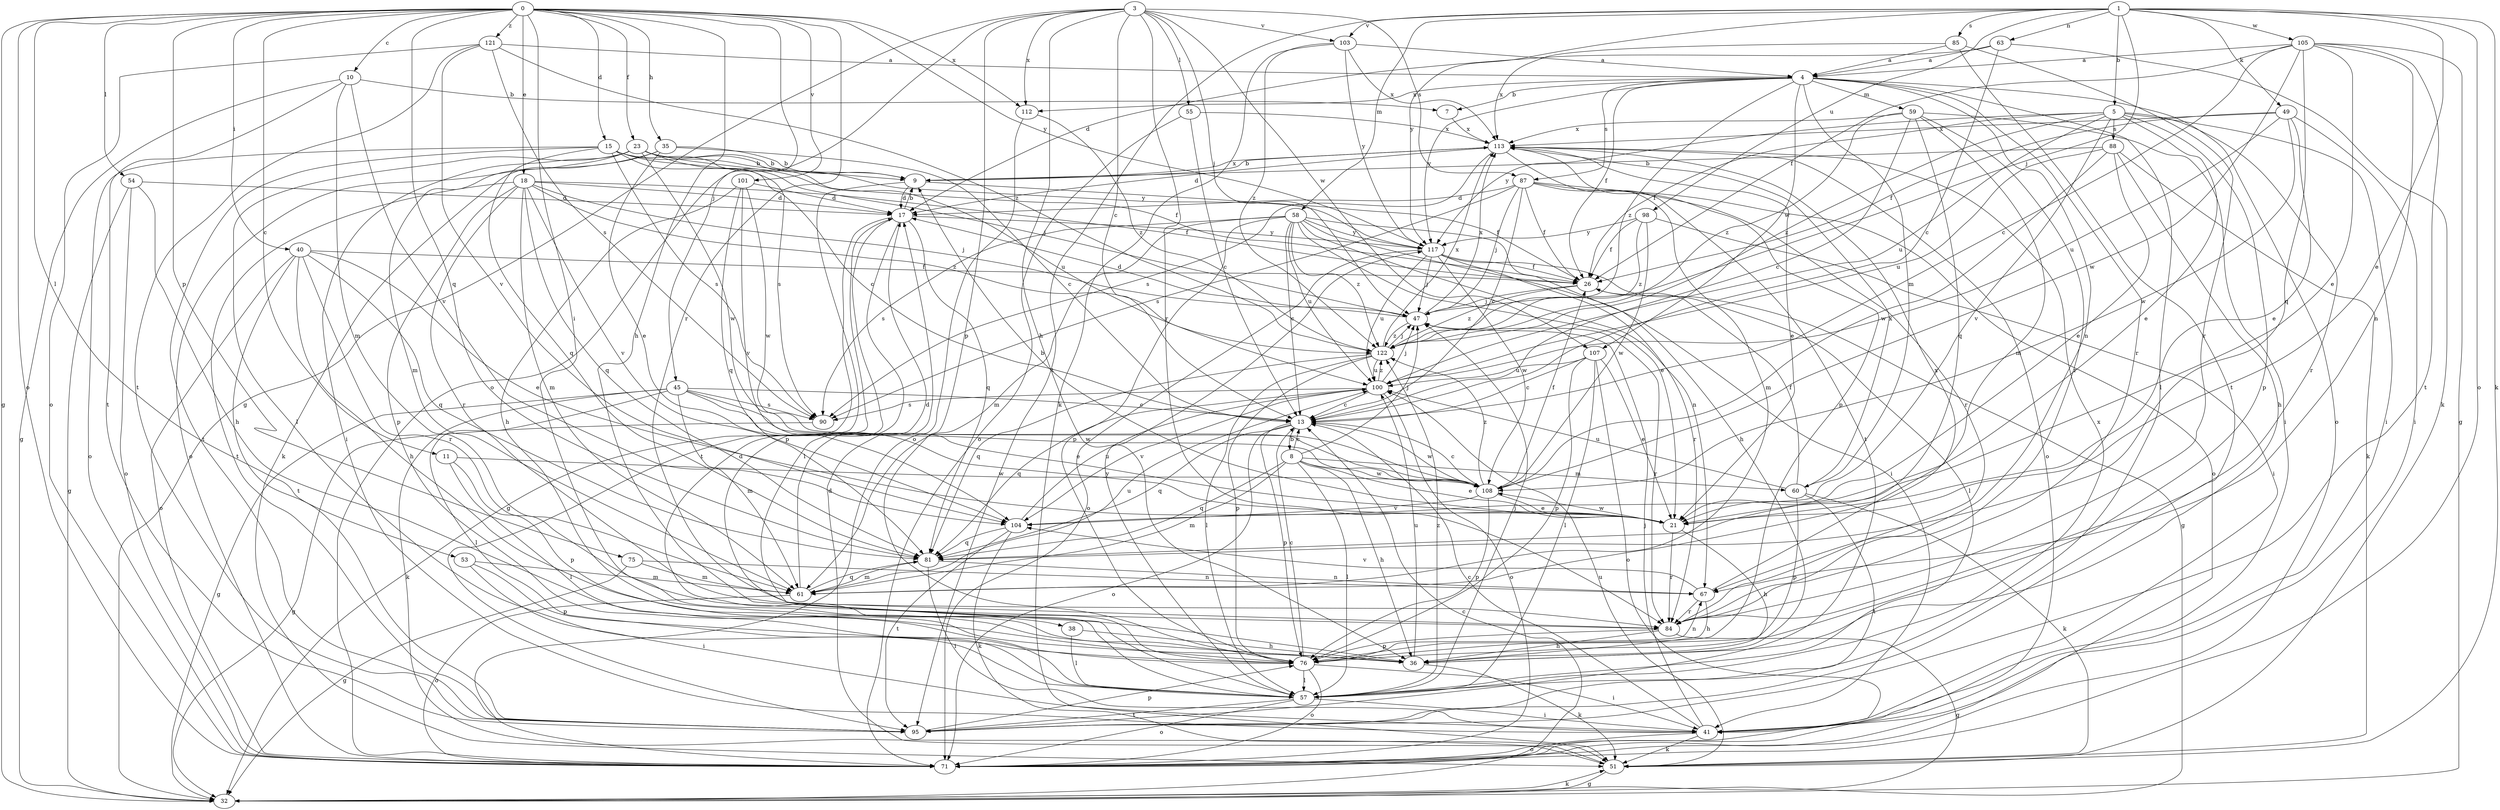 strict digraph  {
0;
1;
3;
4;
5;
7;
8;
9;
10;
11;
13;
15;
17;
18;
21;
23;
26;
32;
35;
36;
38;
40;
41;
45;
47;
49;
51;
53;
54;
55;
57;
58;
59;
60;
61;
63;
67;
71;
75;
76;
81;
84;
85;
87;
88;
90;
95;
98;
100;
101;
103;
104;
105;
107;
108;
112;
113;
117;
121;
122;
0 -> 10  [label=c];
0 -> 11  [label=c];
0 -> 15  [label=d];
0 -> 18  [label=e];
0 -> 23  [label=f];
0 -> 32  [label=g];
0 -> 35  [label=h];
0 -> 36  [label=h];
0 -> 38  [label=i];
0 -> 40  [label=i];
0 -> 45  [label=j];
0 -> 53  [label=l];
0 -> 54  [label=l];
0 -> 71  [label=o];
0 -> 75  [label=p];
0 -> 81  [label=q];
0 -> 84  [label=r];
0 -> 101  [label=v];
0 -> 112  [label=x];
0 -> 117  [label=y];
0 -> 121  [label=z];
1 -> 5  [label=b];
1 -> 21  [label=e];
1 -> 47  [label=j];
1 -> 49  [label=k];
1 -> 51  [label=k];
1 -> 58  [label=m];
1 -> 63  [label=n];
1 -> 71  [label=o];
1 -> 85  [label=s];
1 -> 95  [label=t];
1 -> 98  [label=u];
1 -> 103  [label=v];
1 -> 105  [label=w];
1 -> 117  [label=y];
3 -> 13  [label=c];
3 -> 32  [label=g];
3 -> 36  [label=h];
3 -> 47  [label=j];
3 -> 55  [label=l];
3 -> 71  [label=o];
3 -> 76  [label=p];
3 -> 84  [label=r];
3 -> 87  [label=s];
3 -> 103  [label=v];
3 -> 107  [label=w];
3 -> 112  [label=x];
4 -> 7  [label=b];
4 -> 26  [label=f];
4 -> 57  [label=l];
4 -> 59  [label=m];
4 -> 60  [label=m];
4 -> 67  [label=n];
4 -> 71  [label=o];
4 -> 84  [label=r];
4 -> 87  [label=s];
4 -> 107  [label=w];
4 -> 112  [label=x];
4 -> 117  [label=y];
4 -> 122  [label=z];
5 -> 21  [label=e];
5 -> 26  [label=f];
5 -> 41  [label=i];
5 -> 76  [label=p];
5 -> 84  [label=r];
5 -> 88  [label=s];
5 -> 100  [label=u];
5 -> 104  [label=v];
5 -> 117  [label=y];
5 -> 122  [label=z];
7 -> 113  [label=x];
8 -> 13  [label=c];
8 -> 21  [label=e];
8 -> 36  [label=h];
8 -> 47  [label=j];
8 -> 57  [label=l];
8 -> 60  [label=m];
8 -> 61  [label=m];
8 -> 81  [label=q];
8 -> 108  [label=w];
9 -> 17  [label=d];
9 -> 26  [label=f];
9 -> 95  [label=t];
9 -> 113  [label=x];
10 -> 7  [label=b];
10 -> 32  [label=g];
10 -> 61  [label=m];
10 -> 95  [label=t];
10 -> 104  [label=v];
11 -> 57  [label=l];
11 -> 76  [label=p];
11 -> 108  [label=w];
13 -> 8  [label=b];
13 -> 71  [label=o];
13 -> 76  [label=p];
13 -> 81  [label=q];
13 -> 108  [label=w];
15 -> 9  [label=b];
15 -> 13  [label=c];
15 -> 26  [label=f];
15 -> 47  [label=j];
15 -> 71  [label=o];
15 -> 81  [label=q];
15 -> 90  [label=s];
15 -> 95  [label=t];
17 -> 9  [label=b];
17 -> 32  [label=g];
17 -> 57  [label=l];
17 -> 76  [label=p];
17 -> 81  [label=q];
17 -> 117  [label=y];
18 -> 17  [label=d];
18 -> 26  [label=f];
18 -> 47  [label=j];
18 -> 61  [label=m];
18 -> 76  [label=p];
18 -> 81  [label=q];
18 -> 84  [label=r];
18 -> 95  [label=t];
18 -> 104  [label=v];
18 -> 122  [label=z];
21 -> 9  [label=b];
21 -> 36  [label=h];
21 -> 84  [label=r];
21 -> 108  [label=w];
23 -> 9  [label=b];
23 -> 41  [label=i];
23 -> 57  [label=l];
23 -> 61  [label=m];
23 -> 90  [label=s];
23 -> 100  [label=u];
23 -> 108  [label=w];
23 -> 117  [label=y];
26 -> 47  [label=j];
26 -> 57  [label=l];
26 -> 122  [label=z];
32 -> 13  [label=c];
32 -> 51  [label=k];
35 -> 9  [label=b];
35 -> 13  [label=c];
35 -> 21  [label=e];
35 -> 51  [label=k];
35 -> 71  [label=o];
36 -> 51  [label=k];
36 -> 100  [label=u];
38 -> 36  [label=h];
38 -> 57  [label=l];
40 -> 21  [label=e];
40 -> 26  [label=f];
40 -> 36  [label=h];
40 -> 71  [label=o];
40 -> 81  [label=q];
40 -> 84  [label=r];
40 -> 95  [label=t];
41 -> 13  [label=c];
41 -> 47  [label=j];
41 -> 51  [label=k];
41 -> 71  [label=o];
45 -> 13  [label=c];
45 -> 21  [label=e];
45 -> 32  [label=g];
45 -> 51  [label=k];
45 -> 57  [label=l];
45 -> 61  [label=m];
45 -> 90  [label=s];
45 -> 108  [label=w];
47 -> 17  [label=d];
47 -> 84  [label=r];
47 -> 113  [label=x];
47 -> 122  [label=z];
49 -> 21  [label=e];
49 -> 26  [label=f];
49 -> 41  [label=i];
49 -> 100  [label=u];
49 -> 108  [label=w];
49 -> 113  [label=x];
51 -> 17  [label=d];
51 -> 32  [label=g];
51 -> 100  [label=u];
53 -> 41  [label=i];
53 -> 61  [label=m];
53 -> 76  [label=p];
54 -> 17  [label=d];
54 -> 32  [label=g];
54 -> 36  [label=h];
54 -> 71  [label=o];
55 -> 13  [label=c];
55 -> 71  [label=o];
55 -> 113  [label=x];
57 -> 17  [label=d];
57 -> 41  [label=i];
57 -> 47  [label=j];
57 -> 71  [label=o];
57 -> 95  [label=t];
57 -> 113  [label=x];
57 -> 117  [label=y];
57 -> 122  [label=z];
58 -> 13  [label=c];
58 -> 21  [label=e];
58 -> 36  [label=h];
58 -> 41  [label=i];
58 -> 61  [label=m];
58 -> 67  [label=n];
58 -> 76  [label=p];
58 -> 90  [label=s];
58 -> 100  [label=u];
58 -> 117  [label=y];
58 -> 122  [label=z];
59 -> 13  [label=c];
59 -> 41  [label=i];
59 -> 61  [label=m];
59 -> 81  [label=q];
59 -> 84  [label=r];
59 -> 113  [label=x];
59 -> 122  [label=z];
60 -> 26  [label=f];
60 -> 51  [label=k];
60 -> 76  [label=p];
60 -> 95  [label=t];
60 -> 100  [label=u];
60 -> 113  [label=x];
61 -> 17  [label=d];
61 -> 71  [label=o];
61 -> 81  [label=q];
61 -> 100  [label=u];
63 -> 4  [label=a];
63 -> 13  [label=c];
63 -> 17  [label=d];
63 -> 51  [label=k];
67 -> 36  [label=h];
67 -> 84  [label=r];
67 -> 104  [label=v];
67 -> 113  [label=x];
75 -> 32  [label=g];
75 -> 61  [label=m];
75 -> 67  [label=n];
76 -> 13  [label=c];
76 -> 41  [label=i];
76 -> 57  [label=l];
76 -> 67  [label=n];
76 -> 71  [label=o];
81 -> 41  [label=i];
81 -> 61  [label=m];
81 -> 67  [label=n];
84 -> 32  [label=g];
84 -> 36  [label=h];
84 -> 76  [label=p];
85 -> 4  [label=a];
85 -> 84  [label=r];
85 -> 95  [label=t];
85 -> 113  [label=x];
87 -> 13  [label=c];
87 -> 17  [label=d];
87 -> 26  [label=f];
87 -> 47  [label=j];
87 -> 61  [label=m];
87 -> 71  [label=o];
87 -> 84  [label=r];
87 -> 90  [label=s];
88 -> 9  [label=b];
88 -> 21  [label=e];
88 -> 36  [label=h];
88 -> 51  [label=k];
88 -> 100  [label=u];
88 -> 108  [label=w];
90 -> 32  [label=g];
95 -> 76  [label=p];
98 -> 26  [label=f];
98 -> 41  [label=i];
98 -> 108  [label=w];
98 -> 117  [label=y];
98 -> 122  [label=z];
100 -> 13  [label=c];
100 -> 47  [label=j];
100 -> 71  [label=o];
100 -> 81  [label=q];
100 -> 90  [label=s];
100 -> 104  [label=v];
100 -> 122  [label=z];
101 -> 17  [label=d];
101 -> 36  [label=h];
101 -> 81  [label=q];
101 -> 104  [label=v];
101 -> 108  [label=w];
103 -> 4  [label=a];
103 -> 51  [label=k];
103 -> 113  [label=x];
103 -> 117  [label=y];
103 -> 122  [label=z];
104 -> 51  [label=k];
104 -> 81  [label=q];
104 -> 95  [label=t];
104 -> 100  [label=u];
105 -> 4  [label=a];
105 -> 13  [label=c];
105 -> 21  [label=e];
105 -> 26  [label=f];
105 -> 32  [label=g];
105 -> 67  [label=n];
105 -> 81  [label=q];
105 -> 95  [label=t];
105 -> 108  [label=w];
107 -> 13  [label=c];
107 -> 21  [label=e];
107 -> 57  [label=l];
107 -> 71  [label=o];
107 -> 76  [label=p];
107 -> 100  [label=u];
108 -> 13  [label=c];
108 -> 21  [label=e];
108 -> 26  [label=f];
108 -> 76  [label=p];
108 -> 104  [label=v];
108 -> 122  [label=z];
112 -> 71  [label=o];
112 -> 122  [label=z];
113 -> 9  [label=b];
113 -> 17  [label=d];
113 -> 21  [label=e];
113 -> 71  [label=o];
113 -> 76  [label=p];
113 -> 90  [label=s];
113 -> 95  [label=t];
117 -> 26  [label=f];
117 -> 32  [label=g];
117 -> 47  [label=j];
117 -> 71  [label=o];
117 -> 84  [label=r];
117 -> 100  [label=u];
117 -> 108  [label=w];
121 -> 4  [label=a];
121 -> 71  [label=o];
121 -> 90  [label=s];
121 -> 95  [label=t];
121 -> 104  [label=v];
121 -> 122  [label=z];
122 -> 47  [label=j];
122 -> 57  [label=l];
122 -> 76  [label=p];
122 -> 81  [label=q];
122 -> 100  [label=u];
122 -> 113  [label=x];
}
